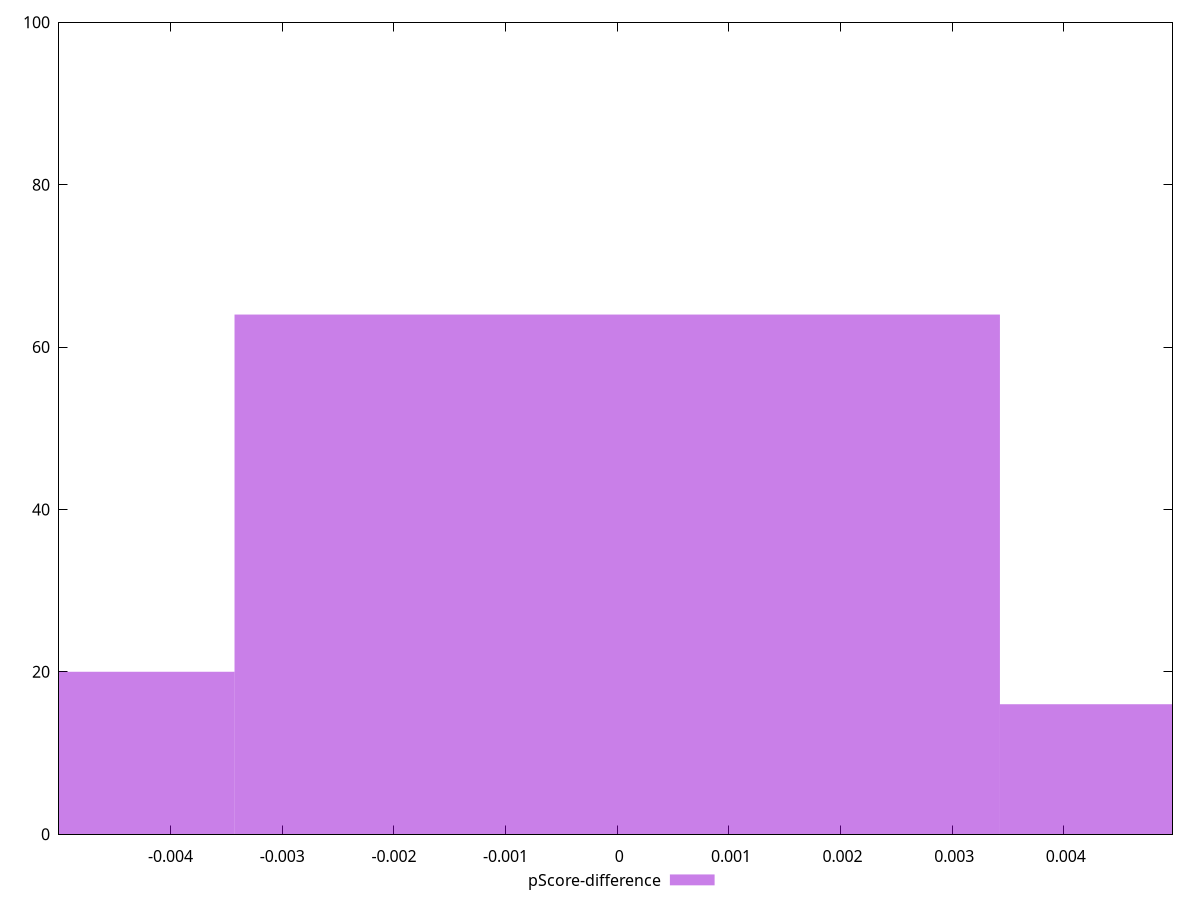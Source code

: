 reset

$pScoreDifference <<EOF
0 64
0.00685481495411117 16
-0.00685481495411117 20
EOF

set key outside below
set boxwidth 0.00685481495411117
set xrange [-0.004999282690652529:0.004972936891216917]
set yrange [0:100]
set trange [0:100]
set style fill transparent solid 0.5 noborder
set terminal svg size 640, 490 enhanced background rgb 'white'
set output "report_00017_2021-02-10T15-08-03.406Z/first-contentful-paint/samples/pages/pScore-difference/histogram.svg"

plot $pScoreDifference title "pScore-difference" with boxes

reset
